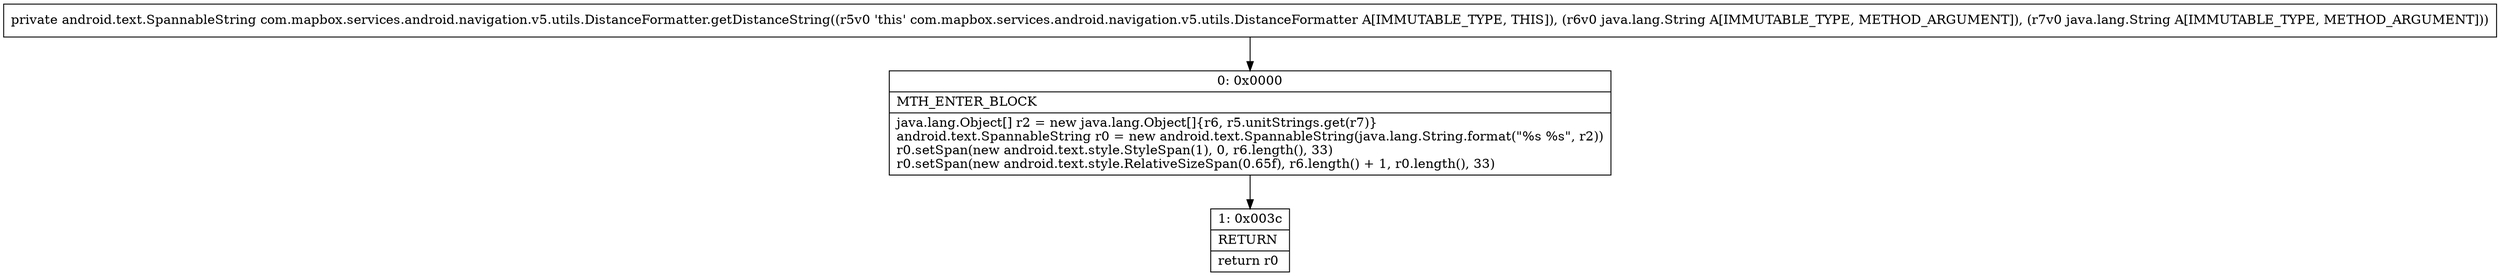 digraph "CFG forcom.mapbox.services.android.navigation.v5.utils.DistanceFormatter.getDistanceString(Ljava\/lang\/String;Ljava\/lang\/String;)Landroid\/text\/SpannableString;" {
Node_0 [shape=record,label="{0\:\ 0x0000|MTH_ENTER_BLOCK\l|java.lang.Object[] r2 = new java.lang.Object[]\{r6, r5.unitStrings.get(r7)\}\landroid.text.SpannableString r0 = new android.text.SpannableString(java.lang.String.format(\"%s %s\", r2))\lr0.setSpan(new android.text.style.StyleSpan(1), 0, r6.length(), 33)\lr0.setSpan(new android.text.style.RelativeSizeSpan(0.65f), r6.length() + 1, r0.length(), 33)\l}"];
Node_1 [shape=record,label="{1\:\ 0x003c|RETURN\l|return r0\l}"];
MethodNode[shape=record,label="{private android.text.SpannableString com.mapbox.services.android.navigation.v5.utils.DistanceFormatter.getDistanceString((r5v0 'this' com.mapbox.services.android.navigation.v5.utils.DistanceFormatter A[IMMUTABLE_TYPE, THIS]), (r6v0 java.lang.String A[IMMUTABLE_TYPE, METHOD_ARGUMENT]), (r7v0 java.lang.String A[IMMUTABLE_TYPE, METHOD_ARGUMENT])) }"];
MethodNode -> Node_0;
Node_0 -> Node_1;
}

